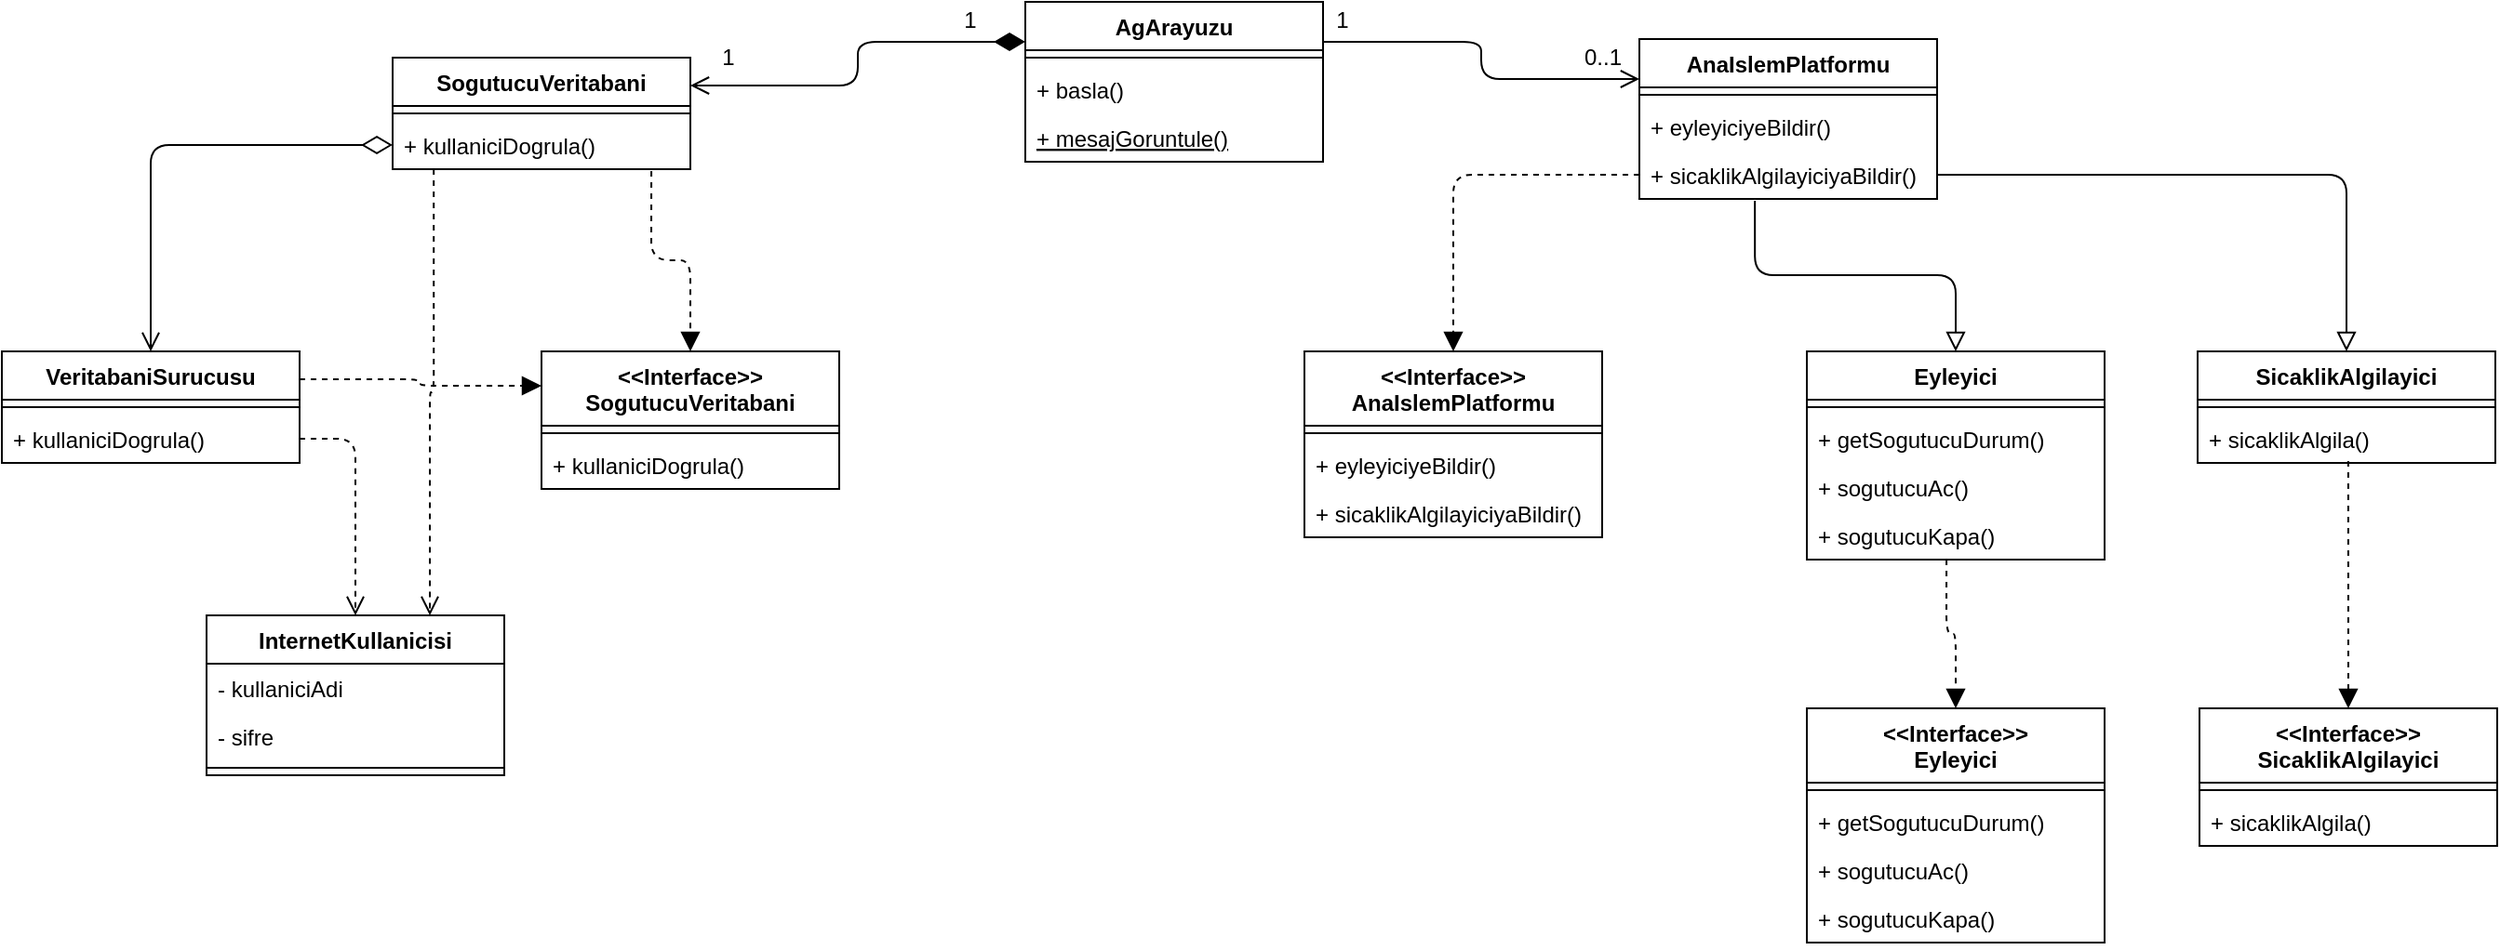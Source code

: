 <mxfile version="14.6.0" type="device"><diagram id="bYdQkOTTUflHLxhr02TS" name="Page-1"><mxGraphModel dx="1422" dy="762" grid="1" gridSize="10" guides="1" tooltips="1" connect="1" arrows="1" fold="1" page="1" pageScale="1" pageWidth="827" pageHeight="1169" math="0" shadow="0"><root><mxCell id="0"/><mxCell id="1" parent="0"/><mxCell id="rokC9NfDUYHUceDexzhJ-1" value="AgArayuzu" style="swimlane;fontStyle=1;align=center;verticalAlign=top;childLayout=stackLayout;horizontal=1;startSize=26;horizontalStack=0;resizeParent=1;resizeParentMax=0;resizeLast=0;collapsible=1;marginBottom=0;" parent="1" vertex="1"><mxGeometry x="610" y="130" width="160" height="86" as="geometry"/></mxCell><mxCell id="rokC9NfDUYHUceDexzhJ-3" value="" style="line;strokeWidth=1;fillColor=none;align=left;verticalAlign=middle;spacingTop=-1;spacingLeft=3;spacingRight=3;rotatable=0;labelPosition=right;points=[];portConstraint=eastwest;" parent="rokC9NfDUYHUceDexzhJ-1" vertex="1"><mxGeometry y="26" width="160" height="8" as="geometry"/></mxCell><mxCell id="rokC9NfDUYHUceDexzhJ-4" value="+ basla()" style="text;strokeColor=none;fillColor=none;align=left;verticalAlign=top;spacingLeft=4;spacingRight=4;overflow=hidden;rotatable=0;points=[[0,0.5],[1,0.5]];portConstraint=eastwest;" parent="rokC9NfDUYHUceDexzhJ-1" vertex="1"><mxGeometry y="34" width="160" height="26" as="geometry"/></mxCell><mxCell id="rokC9NfDUYHUceDexzhJ-6" value="+ mesajGoruntule()" style="text;strokeColor=none;fillColor=none;align=left;verticalAlign=top;spacingLeft=4;spacingRight=4;overflow=hidden;rotatable=0;points=[[0,0.5],[1,0.5]];portConstraint=eastwest;fontStyle=4" parent="rokC9NfDUYHUceDexzhJ-1" vertex="1"><mxGeometry y="60" width="160" height="26" as="geometry"/></mxCell><mxCell id="rokC9NfDUYHUceDexzhJ-7" value="&lt;&lt;Interface&gt;&gt;&#10;SogutucuVeritabani" style="swimlane;fontStyle=1;align=center;verticalAlign=top;childLayout=stackLayout;horizontal=1;startSize=40;horizontalStack=0;resizeParent=1;resizeParentMax=0;resizeLast=0;collapsible=1;marginBottom=0;" parent="1" vertex="1"><mxGeometry x="350" y="318" width="160" height="74" as="geometry"/></mxCell><mxCell id="rokC9NfDUYHUceDexzhJ-8" value="" style="line;strokeWidth=1;fillColor=none;align=left;verticalAlign=middle;spacingTop=-1;spacingLeft=3;spacingRight=3;rotatable=0;labelPosition=right;points=[];portConstraint=eastwest;" parent="rokC9NfDUYHUceDexzhJ-7" vertex="1"><mxGeometry y="40" width="160" height="8" as="geometry"/></mxCell><mxCell id="rokC9NfDUYHUceDexzhJ-9" value="+ kullaniciDogrula()" style="text;strokeColor=none;fillColor=none;align=left;verticalAlign=top;spacingLeft=4;spacingRight=4;overflow=hidden;rotatable=0;points=[[0,0.5],[1,0.5]];portConstraint=eastwest;" parent="rokC9NfDUYHUceDexzhJ-7" vertex="1"><mxGeometry y="48" width="160" height="26" as="geometry"/></mxCell><mxCell id="rokC9NfDUYHUceDexzhJ-21" value="InternetKullanicisi" style="swimlane;fontStyle=1;align=center;verticalAlign=top;childLayout=stackLayout;horizontal=1;startSize=26;horizontalStack=0;resizeParent=1;resizeParentMax=0;resizeLast=0;collapsible=1;marginBottom=0;" parent="1" vertex="1"><mxGeometry x="170" y="460" width="160" height="86" as="geometry"/></mxCell><mxCell id="rokC9NfDUYHUceDexzhJ-22" value="- kullaniciAdi" style="text;strokeColor=none;fillColor=none;align=left;verticalAlign=top;spacingLeft=4;spacingRight=4;overflow=hidden;rotatable=0;points=[[0,0.5],[1,0.5]];portConstraint=eastwest;" parent="rokC9NfDUYHUceDexzhJ-21" vertex="1"><mxGeometry y="26" width="160" height="26" as="geometry"/></mxCell><mxCell id="rokC9NfDUYHUceDexzhJ-26" value="- sifre" style="text;strokeColor=none;fillColor=none;align=left;verticalAlign=top;spacingLeft=4;spacingRight=4;overflow=hidden;rotatable=0;points=[[0,0.5],[1,0.5]];portConstraint=eastwest;" parent="rokC9NfDUYHUceDexzhJ-21" vertex="1"><mxGeometry y="52" width="160" height="26" as="geometry"/></mxCell><mxCell id="rokC9NfDUYHUceDexzhJ-23" value="" style="line;strokeWidth=1;fillColor=none;align=left;verticalAlign=middle;spacingTop=-1;spacingLeft=3;spacingRight=3;rotatable=0;labelPosition=right;points=[];portConstraint=eastwest;" parent="rokC9NfDUYHUceDexzhJ-21" vertex="1"><mxGeometry y="78" width="160" height="8" as="geometry"/></mxCell><mxCell id="rokC9NfDUYHUceDexzhJ-27" value="VeritabaniSurucusu" style="swimlane;fontStyle=1;align=center;verticalAlign=top;childLayout=stackLayout;horizontal=1;startSize=26;horizontalStack=0;resizeParent=1;resizeParentMax=0;resizeLast=0;collapsible=1;marginBottom=0;" parent="1" vertex="1"><mxGeometry x="60" y="318" width="160" height="60" as="geometry"/></mxCell><mxCell id="rokC9NfDUYHUceDexzhJ-28" value="" style="line;strokeWidth=1;fillColor=none;align=left;verticalAlign=middle;spacingTop=-1;spacingLeft=3;spacingRight=3;rotatable=0;labelPosition=right;points=[];portConstraint=eastwest;" parent="rokC9NfDUYHUceDexzhJ-27" vertex="1"><mxGeometry y="26" width="160" height="8" as="geometry"/></mxCell><mxCell id="rokC9NfDUYHUceDexzhJ-29" value="+ kullaniciDogrula()" style="text;strokeColor=none;fillColor=none;align=left;verticalAlign=top;spacingLeft=4;spacingRight=4;overflow=hidden;rotatable=0;points=[[0,0.5],[1,0.5]];portConstraint=eastwest;" parent="rokC9NfDUYHUceDexzhJ-27" vertex="1"><mxGeometry y="34" width="160" height="26" as="geometry"/></mxCell><mxCell id="rokC9NfDUYHUceDexzhJ-31" value="SogutucuVeritabani" style="swimlane;fontStyle=1;align=center;verticalAlign=top;childLayout=stackLayout;horizontal=1;startSize=26;horizontalStack=0;resizeParent=1;resizeParentMax=0;resizeLast=0;collapsible=1;marginBottom=0;" parent="1" vertex="1"><mxGeometry x="270" y="160" width="160" height="60" as="geometry"/></mxCell><mxCell id="rokC9NfDUYHUceDexzhJ-32" value="" style="line;strokeWidth=1;fillColor=none;align=left;verticalAlign=middle;spacingTop=-1;spacingLeft=3;spacingRight=3;rotatable=0;labelPosition=right;points=[];portConstraint=eastwest;" parent="rokC9NfDUYHUceDexzhJ-31" vertex="1"><mxGeometry y="26" width="160" height="8" as="geometry"/></mxCell><mxCell id="rokC9NfDUYHUceDexzhJ-33" value="+ kullaniciDogrula()" style="text;strokeColor=none;fillColor=none;align=left;verticalAlign=top;spacingLeft=4;spacingRight=4;overflow=hidden;rotatable=0;points=[[0,0.5],[1,0.5]];portConstraint=eastwest;" parent="rokC9NfDUYHUceDexzhJ-31" vertex="1"><mxGeometry y="34" width="160" height="26" as="geometry"/></mxCell><mxCell id="rokC9NfDUYHUceDexzhJ-34" value="AnaIslemPlatformu" style="swimlane;fontStyle=1;align=center;verticalAlign=top;childLayout=stackLayout;horizontal=1;startSize=26;horizontalStack=0;resizeParent=1;resizeParentMax=0;resizeLast=0;collapsible=1;marginBottom=0;" parent="1" vertex="1"><mxGeometry x="940" y="150" width="160" height="86" as="geometry"/></mxCell><mxCell id="rokC9NfDUYHUceDexzhJ-35" value="" style="line;strokeWidth=1;fillColor=none;align=left;verticalAlign=middle;spacingTop=-1;spacingLeft=3;spacingRight=3;rotatable=0;labelPosition=right;points=[];portConstraint=eastwest;" parent="rokC9NfDUYHUceDexzhJ-34" vertex="1"><mxGeometry y="26" width="160" height="8" as="geometry"/></mxCell><mxCell id="rokC9NfDUYHUceDexzhJ-36" value="+ eyleyiciyeBildir()" style="text;strokeColor=none;fillColor=none;align=left;verticalAlign=top;spacingLeft=4;spacingRight=4;overflow=hidden;rotatable=0;points=[[0,0.5],[1,0.5]];portConstraint=eastwest;" parent="rokC9NfDUYHUceDexzhJ-34" vertex="1"><mxGeometry y="34" width="160" height="26" as="geometry"/></mxCell><mxCell id="rokC9NfDUYHUceDexzhJ-37" value="+ sicaklikAlgilayiciyaBildir()" style="text;strokeColor=none;fillColor=none;align=left;verticalAlign=top;spacingLeft=4;spacingRight=4;overflow=hidden;rotatable=0;points=[[0,0.5],[1,0.5]];portConstraint=eastwest;fontStyle=0" parent="rokC9NfDUYHUceDexzhJ-34" vertex="1"><mxGeometry y="60" width="160" height="26" as="geometry"/></mxCell><mxCell id="rokC9NfDUYHUceDexzhJ-38" value="Eyleyici" style="swimlane;fontStyle=1;align=center;verticalAlign=top;childLayout=stackLayout;horizontal=1;startSize=26;horizontalStack=0;resizeParent=1;resizeParentMax=0;resizeLast=0;collapsible=1;marginBottom=0;" parent="1" vertex="1"><mxGeometry x="1030" y="318" width="160" height="112" as="geometry"/></mxCell><mxCell id="rokC9NfDUYHUceDexzhJ-39" value="" style="line;strokeWidth=1;fillColor=none;align=left;verticalAlign=middle;spacingTop=-1;spacingLeft=3;spacingRight=3;rotatable=0;labelPosition=right;points=[];portConstraint=eastwest;" parent="rokC9NfDUYHUceDexzhJ-38" vertex="1"><mxGeometry y="26" width="160" height="8" as="geometry"/></mxCell><mxCell id="rokC9NfDUYHUceDexzhJ-40" value="+ getSogutucuDurum()" style="text;strokeColor=none;fillColor=none;align=left;verticalAlign=top;spacingLeft=4;spacingRight=4;overflow=hidden;rotatable=0;points=[[0,0.5],[1,0.5]];portConstraint=eastwest;" parent="rokC9NfDUYHUceDexzhJ-38" vertex="1"><mxGeometry y="34" width="160" height="26" as="geometry"/></mxCell><mxCell id="rokC9NfDUYHUceDexzhJ-41" value="+ sogutucuAc()" style="text;strokeColor=none;fillColor=none;align=left;verticalAlign=top;spacingLeft=4;spacingRight=4;overflow=hidden;rotatable=0;points=[[0,0.5],[1,0.5]];portConstraint=eastwest;fontStyle=0" parent="rokC9NfDUYHUceDexzhJ-38" vertex="1"><mxGeometry y="60" width="160" height="26" as="geometry"/></mxCell><mxCell id="rokC9NfDUYHUceDexzhJ-50" value="+ sogutucuKapa()" style="text;strokeColor=none;fillColor=none;align=left;verticalAlign=top;spacingLeft=4;spacingRight=4;overflow=hidden;rotatable=0;points=[[0,0.5],[1,0.5]];portConstraint=eastwest;fontStyle=0" parent="rokC9NfDUYHUceDexzhJ-38" vertex="1"><mxGeometry y="86" width="160" height="26" as="geometry"/></mxCell><mxCell id="rokC9NfDUYHUceDexzhJ-42" value="&lt;&lt;Interface&gt;&gt;&#10;AnaIslemPlatformu" style="swimlane;fontStyle=1;align=center;verticalAlign=top;childLayout=stackLayout;horizontal=1;startSize=40;horizontalStack=0;resizeParent=1;resizeParentMax=0;resizeLast=0;collapsible=1;marginBottom=0;" parent="1" vertex="1"><mxGeometry x="760" y="318" width="160" height="100" as="geometry"/></mxCell><mxCell id="rokC9NfDUYHUceDexzhJ-43" value="" style="line;strokeWidth=1;fillColor=none;align=left;verticalAlign=middle;spacingTop=-1;spacingLeft=3;spacingRight=3;rotatable=0;labelPosition=right;points=[];portConstraint=eastwest;" parent="rokC9NfDUYHUceDexzhJ-42" vertex="1"><mxGeometry y="40" width="160" height="8" as="geometry"/></mxCell><mxCell id="rokC9NfDUYHUceDexzhJ-44" value="+ eyleyiciyeBildir()" style="text;strokeColor=none;fillColor=none;align=left;verticalAlign=top;spacingLeft=4;spacingRight=4;overflow=hidden;rotatable=0;points=[[0,0.5],[1,0.5]];portConstraint=eastwest;" parent="rokC9NfDUYHUceDexzhJ-42" vertex="1"><mxGeometry y="48" width="160" height="26" as="geometry"/></mxCell><mxCell id="rokC9NfDUYHUceDexzhJ-45" value="+ sicaklikAlgilayiciyaBildir()" style="text;strokeColor=none;fillColor=none;align=left;verticalAlign=top;spacingLeft=4;spacingRight=4;overflow=hidden;rotatable=0;points=[[0,0.5],[1,0.5]];portConstraint=eastwest;" parent="rokC9NfDUYHUceDexzhJ-42" vertex="1"><mxGeometry y="74" width="160" height="26" as="geometry"/></mxCell><mxCell id="rokC9NfDUYHUceDexzhJ-46" value="SicaklikAlgilayici" style="swimlane;fontStyle=1;align=center;verticalAlign=top;childLayout=stackLayout;horizontal=1;startSize=26;horizontalStack=0;resizeParent=1;resizeParentMax=0;resizeLast=0;collapsible=1;marginBottom=0;" parent="1" vertex="1"><mxGeometry x="1240" y="318" width="160" height="60" as="geometry"/></mxCell><mxCell id="rokC9NfDUYHUceDexzhJ-47" value="" style="line;strokeWidth=1;fillColor=none;align=left;verticalAlign=middle;spacingTop=-1;spacingLeft=3;spacingRight=3;rotatable=0;labelPosition=right;points=[];portConstraint=eastwest;" parent="rokC9NfDUYHUceDexzhJ-46" vertex="1"><mxGeometry y="26" width="160" height="8" as="geometry"/></mxCell><mxCell id="rokC9NfDUYHUceDexzhJ-48" value="+ sicaklikAlgila()" style="text;strokeColor=none;fillColor=none;align=left;verticalAlign=top;spacingLeft=4;spacingRight=4;overflow=hidden;rotatable=0;points=[[0,0.5],[1,0.5]];portConstraint=eastwest;" parent="rokC9NfDUYHUceDexzhJ-46" vertex="1"><mxGeometry y="34" width="160" height="26" as="geometry"/></mxCell><mxCell id="rokC9NfDUYHUceDexzhJ-51" value="&lt;&lt;Interface&gt;&gt;&#10;Eyleyici" style="swimlane;fontStyle=1;align=center;verticalAlign=top;childLayout=stackLayout;horizontal=1;startSize=40;horizontalStack=0;resizeParent=1;resizeParentMax=0;resizeLast=0;collapsible=1;marginBottom=0;" parent="1" vertex="1"><mxGeometry x="1030" y="510" width="160" height="126" as="geometry"/></mxCell><mxCell id="rokC9NfDUYHUceDexzhJ-52" value="" style="line;strokeWidth=1;fillColor=none;align=left;verticalAlign=middle;spacingTop=-1;spacingLeft=3;spacingRight=3;rotatable=0;labelPosition=right;points=[];portConstraint=eastwest;" parent="rokC9NfDUYHUceDexzhJ-51" vertex="1"><mxGeometry y="40" width="160" height="8" as="geometry"/></mxCell><mxCell id="rokC9NfDUYHUceDexzhJ-53" value="+ getSogutucuDurum()" style="text;strokeColor=none;fillColor=none;align=left;verticalAlign=top;spacingLeft=4;spacingRight=4;overflow=hidden;rotatable=0;points=[[0,0.5],[1,0.5]];portConstraint=eastwest;" parent="rokC9NfDUYHUceDexzhJ-51" vertex="1"><mxGeometry y="48" width="160" height="26" as="geometry"/></mxCell><mxCell id="rokC9NfDUYHUceDexzhJ-54" value="+ sogutucuAc()" style="text;strokeColor=none;fillColor=none;align=left;verticalAlign=top;spacingLeft=4;spacingRight=4;overflow=hidden;rotatable=0;points=[[0,0.5],[1,0.5]];portConstraint=eastwest;" parent="rokC9NfDUYHUceDexzhJ-51" vertex="1"><mxGeometry y="74" width="160" height="26" as="geometry"/></mxCell><mxCell id="rokC9NfDUYHUceDexzhJ-55" value="+ sogutucuKapa()" style="text;strokeColor=none;fillColor=none;align=left;verticalAlign=top;spacingLeft=4;spacingRight=4;overflow=hidden;rotatable=0;points=[[0,0.5],[1,0.5]];portConstraint=eastwest;" parent="rokC9NfDUYHUceDexzhJ-51" vertex="1"><mxGeometry y="100" width="160" height="26" as="geometry"/></mxCell><mxCell id="rokC9NfDUYHUceDexzhJ-56" value="&lt;&lt;Interface&gt;&gt;&#10;SicaklikAlgilayici" style="swimlane;fontStyle=1;align=center;verticalAlign=top;childLayout=stackLayout;horizontal=1;startSize=40;horizontalStack=0;resizeParent=1;resizeParentMax=0;resizeLast=0;collapsible=1;marginBottom=0;" parent="1" vertex="1"><mxGeometry x="1241" y="510" width="160" height="74" as="geometry"/></mxCell><mxCell id="rokC9NfDUYHUceDexzhJ-57" value="" style="line;strokeWidth=1;fillColor=none;align=left;verticalAlign=middle;spacingTop=-1;spacingLeft=3;spacingRight=3;rotatable=0;labelPosition=right;points=[];portConstraint=eastwest;" parent="rokC9NfDUYHUceDexzhJ-56" vertex="1"><mxGeometry y="40" width="160" height="8" as="geometry"/></mxCell><mxCell id="rokC9NfDUYHUceDexzhJ-58" value="+ sicaklikAlgila()" style="text;strokeColor=none;fillColor=none;align=left;verticalAlign=top;spacingLeft=4;spacingRight=4;overflow=hidden;rotatable=0;points=[[0,0.5],[1,0.5]];portConstraint=eastwest;" parent="rokC9NfDUYHUceDexzhJ-56" vertex="1"><mxGeometry y="48" width="160" height="26" as="geometry"/></mxCell><mxCell id="uIzEzSTIgf_iOA7Yrz-F-2" value="" style="endArrow=diamondThin;endFill=1;endSize=14;html=1;entryX=0;entryY=0.25;entryDx=0;entryDy=0;exitX=1;exitY=0.25;exitDx=0;exitDy=0;edgeStyle=orthogonalEdgeStyle;startArrow=open;startFill=0;targetPerimeterSpacing=0;startSize=8;" edge="1" parent="1" source="rokC9NfDUYHUceDexzhJ-31" target="rokC9NfDUYHUceDexzhJ-1"><mxGeometry width="160" relative="1" as="geometry"><mxPoint x="440" y="110" as="sourcePoint"/><mxPoint x="600" y="110" as="targetPoint"/></mxGeometry></mxCell><mxCell id="uIzEzSTIgf_iOA7Yrz-F-4" value="1" style="text;html=1;align=center;verticalAlign=middle;resizable=0;points=[];autosize=1;strokeColor=none;" vertex="1" parent="1"><mxGeometry x="570" y="130" width="20" height="20" as="geometry"/></mxCell><mxCell id="uIzEzSTIgf_iOA7Yrz-F-5" value="1" style="text;html=1;align=center;verticalAlign=middle;resizable=0;points=[];autosize=1;strokeColor=none;" vertex="1" parent="1"><mxGeometry x="440" y="150" width="20" height="20" as="geometry"/></mxCell><mxCell id="uIzEzSTIgf_iOA7Yrz-F-6" value="" style="endArrow=diamondThin;endFill=0;endSize=14;html=1;exitX=0.5;exitY=0;exitDx=0;exitDy=0;edgeStyle=orthogonalEdgeStyle;startArrow=open;startFill=0;targetPerimeterSpacing=0;startSize=8;entryX=0;entryY=0.5;entryDx=0;entryDy=0;" edge="1" parent="1" source="rokC9NfDUYHUceDexzhJ-27" target="rokC9NfDUYHUceDexzhJ-33"><mxGeometry width="160" relative="1" as="geometry"><mxPoint x="90" y="291.5" as="sourcePoint"/><mxPoint x="230" y="190" as="targetPoint"/></mxGeometry></mxCell><mxCell id="uIzEzSTIgf_iOA7Yrz-F-7" value="" style="endArrow=block;dashed=1;endFill=1;endSize=8;html=1;targetPerimeterSpacing=0;startSize=8;exitX=0.869;exitY=1.038;exitDx=0;exitDy=0;exitPerimeter=0;entryX=0.5;entryY=0;entryDx=0;entryDy=0;edgeStyle=orthogonalEdgeStyle;" edge="1" parent="1" source="rokC9NfDUYHUceDexzhJ-33" target="rokC9NfDUYHUceDexzhJ-7"><mxGeometry width="160" relative="1" as="geometry"><mxPoint x="390" y="250" as="sourcePoint"/><mxPoint x="350" y="290" as="targetPoint"/></mxGeometry></mxCell><mxCell id="uIzEzSTIgf_iOA7Yrz-F-8" value="" style="endArrow=block;dashed=1;endFill=1;endSize=8;html=1;targetPerimeterSpacing=0;startSize=8;exitX=1;exitY=0.25;exitDx=0;exitDy=0;entryX=0;entryY=0.25;entryDx=0;entryDy=0;edgeStyle=orthogonalEdgeStyle;" edge="1" parent="1" source="rokC9NfDUYHUceDexzhJ-27" target="rokC9NfDUYHUceDexzhJ-7"><mxGeometry width="160" relative="1" as="geometry"><mxPoint x="260" y="306.498" as="sourcePoint"/><mxPoint x="280.96" y="403.51" as="targetPoint"/></mxGeometry></mxCell><mxCell id="uIzEzSTIgf_iOA7Yrz-F-11" value="" style="endArrow=open;dashed=1;endFill=0;endSize=8;html=1;targetPerimeterSpacing=0;startSize=8;entryX=0.75;entryY=0;entryDx=0;entryDy=0;edgeStyle=orthogonalEdgeStyle;exitX=0.138;exitY=1;exitDx=0;exitDy=0;exitPerimeter=0;" edge="1" parent="1" source="rokC9NfDUYHUceDexzhJ-33" target="rokC9NfDUYHUceDexzhJ-21"><mxGeometry width="160" relative="1" as="geometry"><mxPoint x="320" y="250" as="sourcePoint"/><mxPoint x="300.96" y="353.01" as="targetPoint"/></mxGeometry></mxCell><mxCell id="uIzEzSTIgf_iOA7Yrz-F-12" value="" style="endArrow=open;dashed=1;endFill=0;endSize=8;html=1;targetPerimeterSpacing=0;startSize=8;entryX=0.5;entryY=0;entryDx=0;entryDy=0;edgeStyle=orthogonalEdgeStyle;exitX=1;exitY=0.5;exitDx=0;exitDy=0;" edge="1" parent="1" source="rokC9NfDUYHUceDexzhJ-29" target="rokC9NfDUYHUceDexzhJ-21"><mxGeometry width="160" relative="1" as="geometry"><mxPoint x="98" y="417" as="sourcePoint"/><mxPoint x="97.9" y="627" as="targetPoint"/></mxGeometry></mxCell><mxCell id="uIzEzSTIgf_iOA7Yrz-F-13" value="" style="endArrow=none;endFill=0;endSize=14;html=1;entryX=1;entryY=0.25;entryDx=0;entryDy=0;exitX=0;exitY=0.25;exitDx=0;exitDy=0;edgeStyle=orthogonalEdgeStyle;startArrow=open;startFill=0;targetPerimeterSpacing=0;startSize=8;" edge="1" parent="1" source="rokC9NfDUYHUceDexzhJ-34" target="rokC9NfDUYHUceDexzhJ-1"><mxGeometry width="160" relative="1" as="geometry"><mxPoint x="720" y="253.5" as="sourcePoint"/><mxPoint x="900" y="230" as="targetPoint"/></mxGeometry></mxCell><mxCell id="uIzEzSTIgf_iOA7Yrz-F-14" value="0..1" style="text;html=1;align=center;verticalAlign=middle;resizable=0;points=[];autosize=1;strokeColor=none;" vertex="1" parent="1"><mxGeometry x="900" y="150" width="40" height="20" as="geometry"/></mxCell><mxCell id="uIzEzSTIgf_iOA7Yrz-F-15" value="1" style="text;html=1;align=center;verticalAlign=middle;resizable=0;points=[];autosize=1;strokeColor=none;" vertex="1" parent="1"><mxGeometry x="770" y="130" width="20" height="20" as="geometry"/></mxCell><mxCell id="uIzEzSTIgf_iOA7Yrz-F-16" value="" style="endArrow=block;dashed=1;endFill=1;endSize=8;html=1;targetPerimeterSpacing=0;startSize=8;exitX=0;exitY=0.5;exitDx=0;exitDy=0;entryX=0.5;entryY=0;entryDx=0;entryDy=0;edgeStyle=orthogonalEdgeStyle;" edge="1" parent="1" source="rokC9NfDUYHUceDexzhJ-37" target="rokC9NfDUYHUceDexzhJ-42"><mxGeometry width="160" relative="1" as="geometry"><mxPoint x="860" y="199.998" as="sourcePoint"/><mxPoint x="880.96" y="297.01" as="targetPoint"/></mxGeometry></mxCell><mxCell id="uIzEzSTIgf_iOA7Yrz-F-17" value="" style="endArrow=block;dashed=1;endFill=1;endSize=8;html=1;targetPerimeterSpacing=0;startSize=8;entryX=0.5;entryY=0;entryDx=0;entryDy=0;edgeStyle=orthogonalEdgeStyle;exitX=0.469;exitY=1;exitDx=0;exitDy=0;exitPerimeter=0;" edge="1" parent="1" source="rokC9NfDUYHUceDexzhJ-50" target="rokC9NfDUYHUceDexzhJ-51"><mxGeometry width="160" relative="1" as="geometry"><mxPoint x="1120" y="450" as="sourcePoint"/><mxPoint x="960.96" y="567.01" as="targetPoint"/></mxGeometry></mxCell><mxCell id="uIzEzSTIgf_iOA7Yrz-F-18" value="" style="endArrow=block;dashed=1;endFill=1;endSize=8;html=1;targetPerimeterSpacing=0;startSize=8;entryX=0.5;entryY=0;entryDx=0;entryDy=0;edgeStyle=orthogonalEdgeStyle;exitX=0.506;exitY=0.962;exitDx=0;exitDy=0;exitPerimeter=0;" edge="1" parent="1" source="rokC9NfDUYHUceDexzhJ-48" target="rokC9NfDUYHUceDexzhJ-56"><mxGeometry width="160" relative="1" as="geometry"><mxPoint x="1316.02" y="418" as="sourcePoint"/><mxPoint x="1320.98" y="498" as="targetPoint"/></mxGeometry></mxCell><mxCell id="uIzEzSTIgf_iOA7Yrz-F-19" value="" style="endArrow=none;endFill=0;endSize=14;html=1;entryX=0.388;entryY=1.038;entryDx=0;entryDy=0;exitX=0.5;exitY=0;exitDx=0;exitDy=0;edgeStyle=orthogonalEdgeStyle;startArrow=block;startFill=0;targetPerimeterSpacing=0;startSize=8;entryPerimeter=0;" edge="1" parent="1" source="rokC9NfDUYHUceDexzhJ-38" target="rokC9NfDUYHUceDexzhJ-37"><mxGeometry width="160" relative="1" as="geometry"><mxPoint x="1090" y="290" as="sourcePoint"/><mxPoint x="920" y="270" as="targetPoint"/></mxGeometry></mxCell><mxCell id="uIzEzSTIgf_iOA7Yrz-F-20" value="" style="endArrow=none;endFill=0;endSize=14;html=1;entryX=1;entryY=0.5;entryDx=0;entryDy=0;exitX=0.5;exitY=0;exitDx=0;exitDy=0;edgeStyle=orthogonalEdgeStyle;startArrow=block;startFill=0;targetPerimeterSpacing=0;startSize=8;" edge="1" parent="1" source="rokC9NfDUYHUceDexzhJ-46" target="rokC9NfDUYHUceDexzhJ-37"><mxGeometry width="160" relative="1" as="geometry"><mxPoint x="1294.92" y="251.01" as="sourcePoint"/><mxPoint x="1187" y="169.998" as="targetPoint"/></mxGeometry></mxCell></root></mxGraphModel></diagram></mxfile>